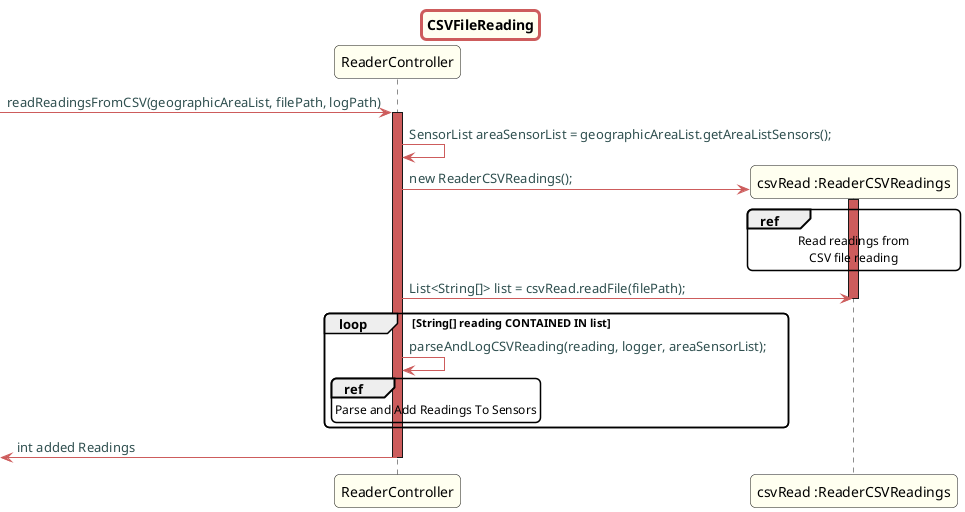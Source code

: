 @startuml

skinparam titleBorderRoundCorner 10
skinparam titleBorderThickness 3
skinparam titleBorderColor indianred
skinparam titleBackgroundColor ivory
skinparam FontName quicksand

skinparam actor {
  BorderColor indianred
  }

skinparam sequence {
  LifeLineBackgroundColor indianred
  ParticipantBackgroundColor ivory
}

skinparam roundcorner 10

skinparam component {
  arrowThickness 1
  ArrowFontName Verdana
  ArrowColor indianred
  ArrowFontColor darkslategrey
}



title CSVFileReading
-> ReaderController: readReadingsFromCSV(geographicAreaList, filePath, logPath)
activate ReaderController

ReaderController -> ReaderController: SensorList areaSensorList = geographicAreaList.getAreaListSensors();
create "csvRead :ReaderCSVReadings"
ReaderController -> "csvRead :ReaderCSVReadings": new ReaderCSVReadings();
activate "csvRead :ReaderCSVReadings"
ref over "csvRead :ReaderCSVReadings"
Read readings from
CSV file reading
end ref
ReaderController -> "csvRead :ReaderCSVReadings": List<String[]> list = csvRead.readFile(filePath);

deactivate "csvRead :ReaderCSVReadings"

loop  String[] reading CONTAINED IN list
ReaderController -> ReaderController: parseAndLogCSVReading(reading, logger, areaSensorList);
ref over ReaderController
Parse and Add Readings To Sensors
end ref

end

<- ReaderController: int added Readings
deactivate "ReaderController"

@enduml